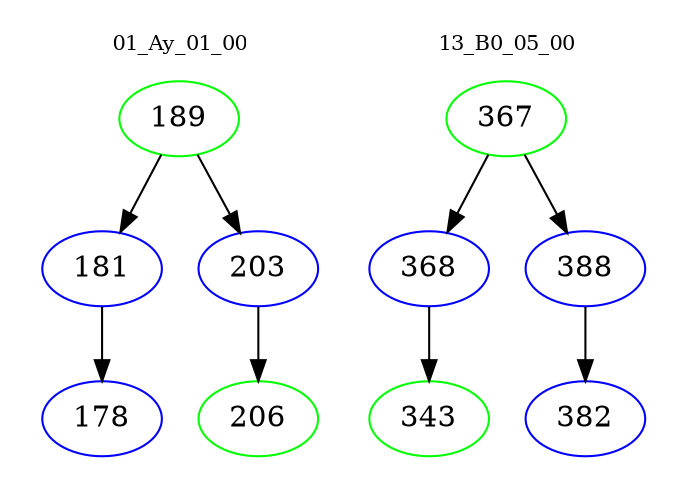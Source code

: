 digraph{
subgraph cluster_0 {
color = white
label = "01_Ay_01_00";
fontsize=10;
T0_189 [label="189", color="green"]
T0_189 -> T0_181 [color="black"]
T0_181 [label="181", color="blue"]
T0_181 -> T0_178 [color="black"]
T0_178 [label="178", color="blue"]
T0_189 -> T0_203 [color="black"]
T0_203 [label="203", color="blue"]
T0_203 -> T0_206 [color="black"]
T0_206 [label="206", color="green"]
}
subgraph cluster_1 {
color = white
label = "13_B0_05_00";
fontsize=10;
T1_367 [label="367", color="green"]
T1_367 -> T1_368 [color="black"]
T1_368 [label="368", color="blue"]
T1_368 -> T1_343 [color="black"]
T1_343 [label="343", color="green"]
T1_367 -> T1_388 [color="black"]
T1_388 [label="388", color="blue"]
T1_388 -> T1_382 [color="black"]
T1_382 [label="382", color="blue"]
}
}
